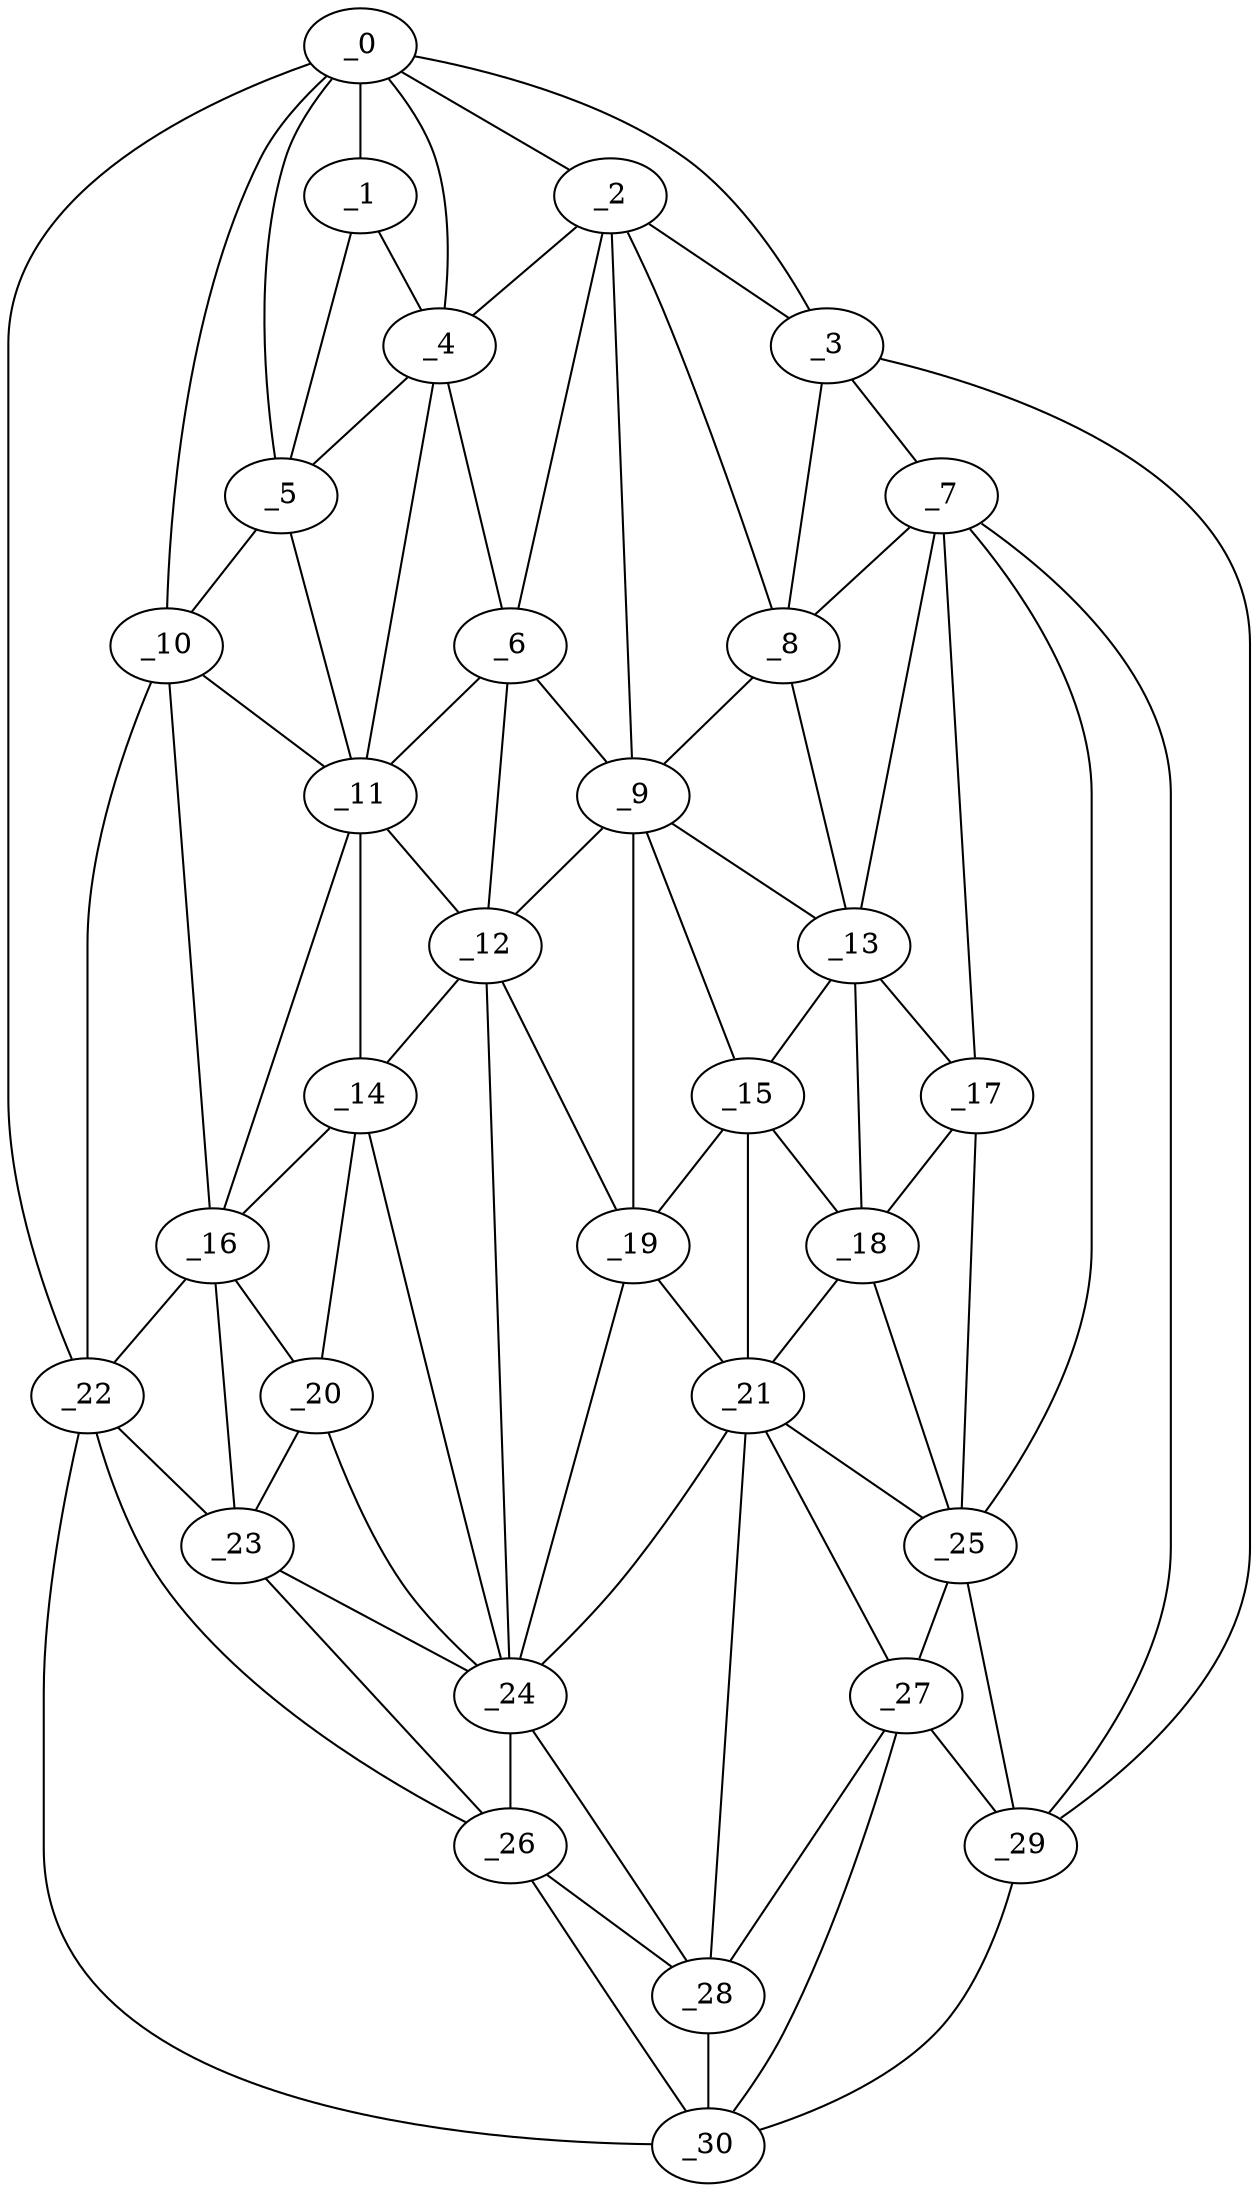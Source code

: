graph "obj96__255.gxl" {
	_0	 [x=5,
		y=27];
	_1	 [x=19,
		y=28];
	_0 -- _1	 [valence=1];
	_2	 [x=35,
		y=75];
	_0 -- _2	 [valence=1];
	_3	 [x=36,
		y=108];
	_0 -- _3	 [valence=1];
	_4	 [x=38,
		y=57];
	_0 -- _4	 [valence=2];
	_5	 [x=40,
		y=24];
	_0 -- _5	 [valence=2];
	_10	 [x=66,
		y=21];
	_0 -- _10	 [valence=2];
	_22	 [x=86,
		y=19];
	_0 -- _22	 [valence=1];
	_1 -- _4	 [valence=2];
	_1 -- _5	 [valence=2];
	_2 -- _3	 [valence=2];
	_2 -- _4	 [valence=2];
	_6	 [x=41,
		y=61];
	_2 -- _6	 [valence=2];
	_8	 [x=59,
		y=94];
	_2 -- _8	 [valence=1];
	_9	 [x=64,
		y=81];
	_2 -- _9	 [valence=2];
	_7	 [x=57,
		y=103];
	_3 -- _7	 [valence=2];
	_3 -- _8	 [valence=1];
	_29	 [x=123,
		y=98];
	_3 -- _29	 [valence=1];
	_4 -- _5	 [valence=1];
	_4 -- _6	 [valence=1];
	_11	 [x=67,
		y=47];
	_4 -- _11	 [valence=2];
	_5 -- _10	 [valence=2];
	_5 -- _11	 [valence=2];
	_6 -- _9	 [valence=1];
	_6 -- _11	 [valence=2];
	_12	 [x=69,
		y=58];
	_6 -- _12	 [valence=1];
	_7 -- _8	 [valence=2];
	_13	 [x=69,
		y=97];
	_7 -- _13	 [valence=1];
	_17	 [x=79,
		y=96];
	_7 -- _17	 [valence=2];
	_25	 [x=94,
		y=97];
	_7 -- _25	 [valence=1];
	_7 -- _29	 [valence=2];
	_8 -- _9	 [valence=2];
	_8 -- _13	 [valence=1];
	_9 -- _12	 [valence=2];
	_9 -- _13	 [valence=2];
	_15	 [x=75,
		y=82];
	_9 -- _15	 [valence=1];
	_19	 [x=81,
		y=77];
	_9 -- _19	 [valence=1];
	_10 -- _11	 [valence=2];
	_16	 [x=79,
		y=22];
	_10 -- _16	 [valence=2];
	_10 -- _22	 [valence=1];
	_11 -- _12	 [valence=1];
	_14	 [x=74,
		y=48];
	_11 -- _14	 [valence=2];
	_11 -- _16	 [valence=2];
	_12 -- _14	 [valence=2];
	_12 -- _19	 [valence=2];
	_24	 [x=90,
		y=56];
	_12 -- _24	 [valence=2];
	_13 -- _15	 [valence=2];
	_13 -- _17	 [valence=2];
	_18	 [x=80,
		y=89];
	_13 -- _18	 [valence=2];
	_14 -- _16	 [valence=2];
	_20	 [x=84,
		y=46];
	_14 -- _20	 [valence=1];
	_14 -- _24	 [valence=2];
	_15 -- _18	 [valence=2];
	_15 -- _19	 [valence=1];
	_21	 [x=85,
		y=81];
	_15 -- _21	 [valence=1];
	_16 -- _20	 [valence=2];
	_16 -- _22	 [valence=2];
	_23	 [x=90,
		y=44];
	_16 -- _23	 [valence=2];
	_17 -- _18	 [valence=2];
	_17 -- _25	 [valence=2];
	_18 -- _21	 [valence=2];
	_18 -- _25	 [valence=1];
	_19 -- _21	 [valence=2];
	_19 -- _24	 [valence=1];
	_20 -- _23	 [valence=1];
	_20 -- _24	 [valence=2];
	_21 -- _24	 [valence=2];
	_21 -- _25	 [valence=1];
	_27	 [x=103,
		y=93];
	_21 -- _27	 [valence=1];
	_28	 [x=104,
		y=56];
	_21 -- _28	 [valence=2];
	_22 -- _23	 [valence=2];
	_26	 [x=101,
		y=51];
	_22 -- _26	 [valence=2];
	_30	 [x=125,
		y=66];
	_22 -- _30	 [valence=1];
	_23 -- _24	 [valence=2];
	_23 -- _26	 [valence=2];
	_24 -- _26	 [valence=2];
	_24 -- _28	 [valence=1];
	_25 -- _27	 [valence=1];
	_25 -- _29	 [valence=2];
	_26 -- _28	 [valence=2];
	_26 -- _30	 [valence=1];
	_27 -- _28	 [valence=2];
	_27 -- _29	 [valence=2];
	_27 -- _30	 [valence=1];
	_28 -- _30	 [valence=2];
	_29 -- _30	 [valence=1];
}
